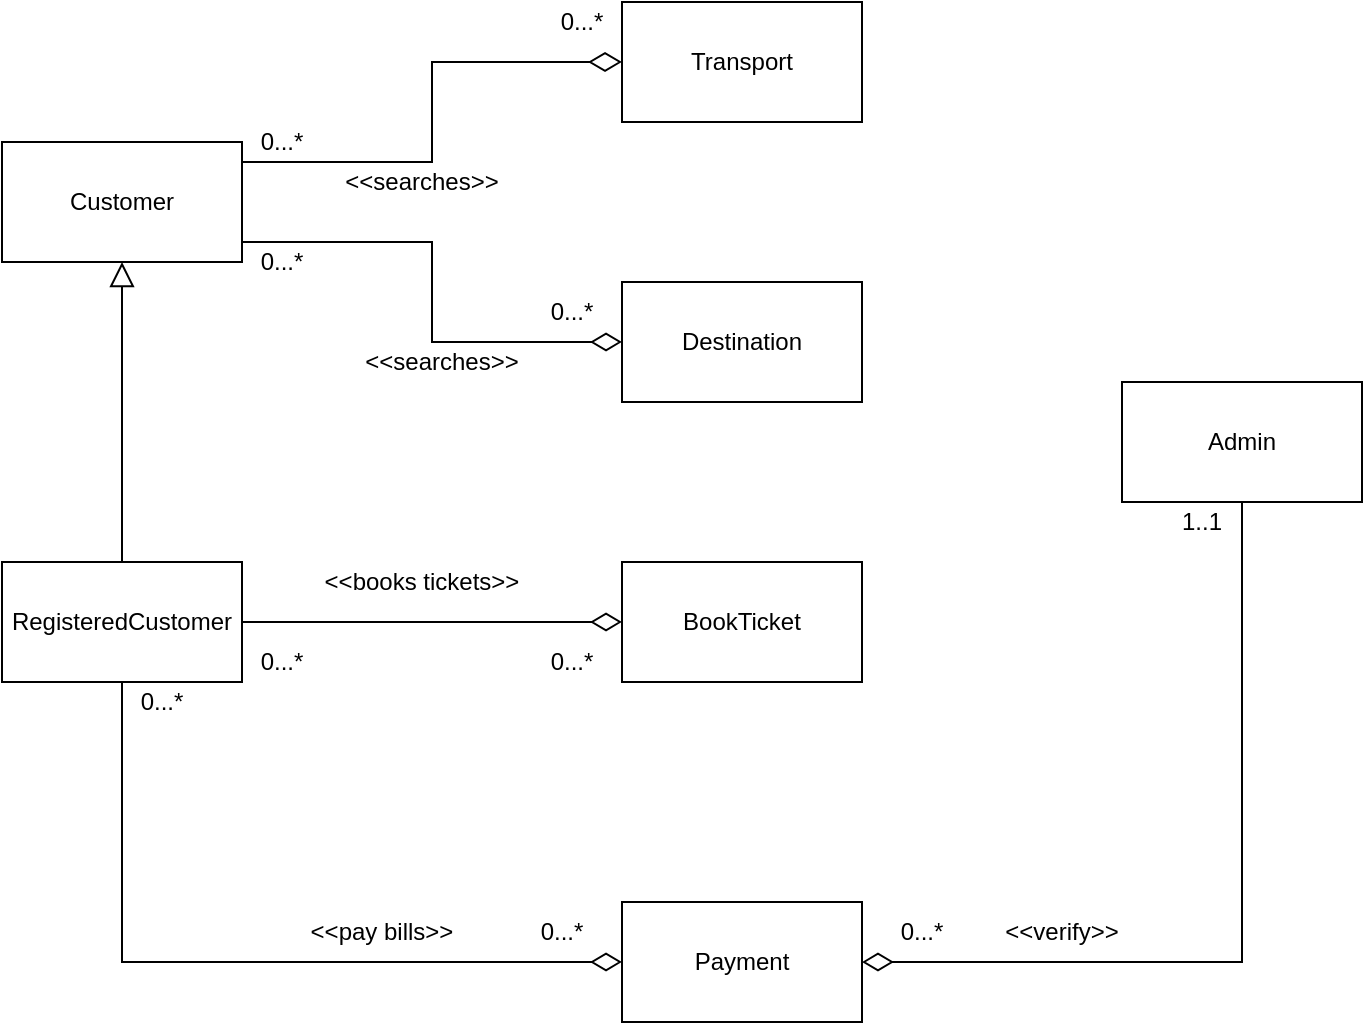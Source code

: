 <mxfile version="13.9.9" type="device"><diagram id="fSh-EH6rFEG-rzA3RdHZ" name="Page-1"><mxGraphModel dx="1286" dy="1090" grid="1" gridSize="10" guides="1" tooltips="1" connect="1" arrows="1" fold="1" page="1" pageScale="1" pageWidth="200" pageHeight="290" math="0" shadow="0"><root><mxCell id="0"/><mxCell id="1" parent="0"/><mxCell id="COR9bdtY7THTded8avFF-8" style="edgeStyle=orthogonalEdgeStyle;rounded=0;orthogonalLoop=1;jettySize=auto;html=1;exitX=1;exitY=0.5;exitDx=0;exitDy=0;entryX=0;entryY=0.5;entryDx=0;entryDy=0;endArrow=diamondThin;endFill=0;endSize=14;" edge="1" parent="1" source="COR9bdtY7THTded8avFF-1" target="COR9bdtY7THTded8avFF-6"><mxGeometry relative="1" as="geometry"><Array as="points"><mxPoint x="30" y="60"/><mxPoint x="125" y="60"/><mxPoint x="125" y="10"/></Array></mxGeometry></mxCell><mxCell id="COR9bdtY7THTded8avFF-9" style="edgeStyle=orthogonalEdgeStyle;rounded=0;orthogonalLoop=1;jettySize=auto;html=1;exitX=1;exitY=0.75;exitDx=0;exitDy=0;entryX=0;entryY=0.5;entryDx=0;entryDy=0;endArrow=diamondThin;endFill=0;endSize=13;" edge="1" parent="1" source="COR9bdtY7THTded8avFF-1" target="COR9bdtY7THTded8avFF-4"><mxGeometry relative="1" as="geometry"><Array as="points"><mxPoint x="30" y="100"/><mxPoint x="125" y="100"/><mxPoint x="125" y="150"/></Array></mxGeometry></mxCell><mxCell id="COR9bdtY7THTded8avFF-1" value="Customer" style="rounded=0;whiteSpace=wrap;html=1;" vertex="1" parent="1"><mxGeometry x="-90" y="50" width="120" height="60" as="geometry"/></mxCell><mxCell id="COR9bdtY7THTded8avFF-2" value="Admin" style="rounded=0;whiteSpace=wrap;html=1;" vertex="1" parent="1"><mxGeometry x="470" y="170" width="120" height="60" as="geometry"/></mxCell><mxCell id="COR9bdtY7THTded8avFF-3" value="BookTicket" style="rounded=0;whiteSpace=wrap;html=1;" vertex="1" parent="1"><mxGeometry x="220" y="260" width="120" height="60" as="geometry"/></mxCell><mxCell id="COR9bdtY7THTded8avFF-4" value="Destination" style="rounded=0;whiteSpace=wrap;html=1;" vertex="1" parent="1"><mxGeometry x="220" y="120" width="120" height="60" as="geometry"/></mxCell><mxCell id="COR9bdtY7THTded8avFF-14" style="edgeStyle=orthogonalEdgeStyle;rounded=0;orthogonalLoop=1;jettySize=auto;html=1;exitX=1;exitY=0.5;exitDx=0;exitDy=0;entryX=0.5;entryY=1;entryDx=0;entryDy=0;endArrow=none;endFill=0;endSize=11;startArrow=diamondThin;startFill=0;targetPerimeterSpacing=2;sourcePerimeterSpacing=6;startSize=13;" edge="1" parent="1" source="COR9bdtY7THTded8avFF-5" target="COR9bdtY7THTded8avFF-2"><mxGeometry relative="1" as="geometry"/></mxCell><mxCell id="COR9bdtY7THTded8avFF-5" value="Payment" style="rounded=0;whiteSpace=wrap;html=1;" vertex="1" parent="1"><mxGeometry x="220" y="430" width="120" height="60" as="geometry"/></mxCell><mxCell id="COR9bdtY7THTded8avFF-6" value="Transport" style="rounded=0;whiteSpace=wrap;html=1;" vertex="1" parent="1"><mxGeometry x="220" y="-20" width="120" height="60" as="geometry"/></mxCell><mxCell id="COR9bdtY7THTded8avFF-10" style="edgeStyle=orthogonalEdgeStyle;rounded=0;orthogonalLoop=1;jettySize=auto;html=1;exitX=0.5;exitY=0;exitDx=0;exitDy=0;entryX=0.5;entryY=1;entryDx=0;entryDy=0;endArrow=block;endFill=0;endSize=10;" edge="1" parent="1" source="COR9bdtY7THTded8avFF-7" target="COR9bdtY7THTded8avFF-1"><mxGeometry relative="1" as="geometry"/></mxCell><mxCell id="COR9bdtY7THTded8avFF-11" style="edgeStyle=orthogonalEdgeStyle;rounded=0;orthogonalLoop=1;jettySize=auto;html=1;exitX=1;exitY=0.5;exitDx=0;exitDy=0;entryX=0;entryY=0.5;entryDx=0;entryDy=0;endArrow=diamondThin;endFill=0;endSize=13;startSize=10;" edge="1" parent="1" source="COR9bdtY7THTded8avFF-7" target="COR9bdtY7THTded8avFF-3"><mxGeometry relative="1" as="geometry"/></mxCell><mxCell id="COR9bdtY7THTded8avFF-16" style="edgeStyle=orthogonalEdgeStyle;rounded=0;orthogonalLoop=1;jettySize=auto;html=1;exitX=0.5;exitY=1;exitDx=0;exitDy=0;entryX=0;entryY=0.5;entryDx=0;entryDy=0;endArrow=diamondThin;endFill=0;endSize=13;startSize=9;" edge="1" parent="1" source="COR9bdtY7THTded8avFF-7" target="COR9bdtY7THTded8avFF-5"><mxGeometry relative="1" as="geometry"/></mxCell><mxCell id="COR9bdtY7THTded8avFF-7" value="RegisteredCustomer" style="rounded=0;whiteSpace=wrap;html=1;" vertex="1" parent="1"><mxGeometry x="-90" y="260" width="120" height="60" as="geometry"/></mxCell><mxCell id="COR9bdtY7THTded8avFF-15" value="&amp;lt;&amp;lt;verify&amp;gt;&amp;gt;" style="text;html=1;strokeColor=none;fillColor=none;align=center;verticalAlign=middle;whiteSpace=wrap;rounded=0;" vertex="1" parent="1"><mxGeometry x="420" y="435" width="40" height="20" as="geometry"/></mxCell><mxCell id="COR9bdtY7THTded8avFF-17" value="&amp;lt;&amp;lt;pay bills&amp;gt;&amp;gt;" style="text;html=1;strokeColor=none;fillColor=none;align=center;verticalAlign=middle;whiteSpace=wrap;rounded=0;" vertex="1" parent="1"><mxGeometry x="60" y="435" width="80" height="20" as="geometry"/></mxCell><mxCell id="COR9bdtY7THTded8avFF-18" value="&amp;lt;&amp;lt;books tickets&amp;gt;&amp;gt;" style="text;html=1;strokeColor=none;fillColor=none;align=center;verticalAlign=middle;whiteSpace=wrap;rounded=0;" vertex="1" parent="1"><mxGeometry x="65" y="260" width="110" height="20" as="geometry"/></mxCell><mxCell id="COR9bdtY7THTded8avFF-19" value="&amp;lt;&amp;lt;searches&amp;gt;&amp;gt;" style="text;html=1;strokeColor=none;fillColor=none;align=center;verticalAlign=middle;whiteSpace=wrap;rounded=0;" vertex="1" parent="1"><mxGeometry x="60" y="60" width="120" height="20" as="geometry"/></mxCell><mxCell id="COR9bdtY7THTded8avFF-20" value="&amp;lt;&amp;lt;searches&amp;gt;&amp;gt;" style="text;html=1;strokeColor=none;fillColor=none;align=center;verticalAlign=middle;whiteSpace=wrap;rounded=0;" vertex="1" parent="1"><mxGeometry x="70" y="150" width="120" height="20" as="geometry"/></mxCell><mxCell id="COR9bdtY7THTded8avFF-21" value="0...*" style="text;html=1;strokeColor=none;fillColor=none;align=center;verticalAlign=middle;whiteSpace=wrap;rounded=0;" vertex="1" parent="1"><mxGeometry x="30" y="100" width="40" height="20" as="geometry"/></mxCell><mxCell id="COR9bdtY7THTded8avFF-22" value="0...*" style="text;html=1;strokeColor=none;fillColor=none;align=center;verticalAlign=middle;whiteSpace=wrap;rounded=0;" vertex="1" parent="1"><mxGeometry x="30" y="40" width="40" height="20" as="geometry"/></mxCell><mxCell id="COR9bdtY7THTded8avFF-23" value="0...*" style="text;html=1;strokeColor=none;fillColor=none;align=center;verticalAlign=middle;whiteSpace=wrap;rounded=0;" vertex="1" parent="1"><mxGeometry x="175" y="125" width="40" height="20" as="geometry"/></mxCell><mxCell id="COR9bdtY7THTded8avFF-24" value="0...*" style="text;html=1;strokeColor=none;fillColor=none;align=center;verticalAlign=middle;whiteSpace=wrap;rounded=0;" vertex="1" parent="1"><mxGeometry x="180" y="-20" width="40" height="20" as="geometry"/></mxCell><mxCell id="COR9bdtY7THTded8avFF-25" value="0...*" style="text;html=1;strokeColor=none;fillColor=none;align=center;verticalAlign=middle;whiteSpace=wrap;rounded=0;" vertex="1" parent="1"><mxGeometry x="30" y="300" width="40" height="20" as="geometry"/></mxCell><mxCell id="COR9bdtY7THTded8avFF-26" value="0...*" style="text;html=1;strokeColor=none;fillColor=none;align=center;verticalAlign=middle;whiteSpace=wrap;rounded=0;" vertex="1" parent="1"><mxGeometry x="170" y="435" width="40" height="20" as="geometry"/></mxCell><mxCell id="COR9bdtY7THTded8avFF-27" value="0...*" style="text;html=1;strokeColor=none;fillColor=none;align=center;verticalAlign=middle;whiteSpace=wrap;rounded=0;" vertex="1" parent="1"><mxGeometry x="350" y="435" width="40" height="20" as="geometry"/></mxCell><mxCell id="COR9bdtY7THTded8avFF-28" value="1..1" style="text;html=1;strokeColor=none;fillColor=none;align=center;verticalAlign=middle;whiteSpace=wrap;rounded=0;" vertex="1" parent="1"><mxGeometry x="490" y="230" width="40" height="20" as="geometry"/></mxCell><mxCell id="COR9bdtY7THTded8avFF-29" value="0...*" style="text;html=1;strokeColor=none;fillColor=none;align=center;verticalAlign=middle;whiteSpace=wrap;rounded=0;" vertex="1" parent="1"><mxGeometry x="175" y="300" width="40" height="20" as="geometry"/></mxCell><mxCell id="COR9bdtY7THTded8avFF-31" value="0...*" style="text;html=1;strokeColor=none;fillColor=none;align=center;verticalAlign=middle;whiteSpace=wrap;rounded=0;" vertex="1" parent="1"><mxGeometry x="-30" y="320" width="40" height="20" as="geometry"/></mxCell></root></mxGraphModel></diagram></mxfile>